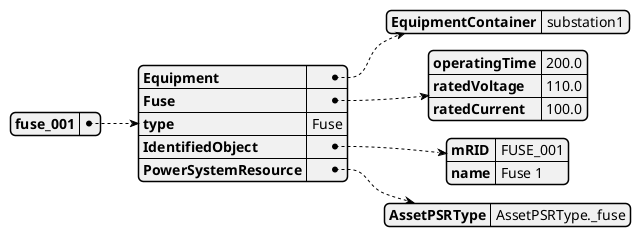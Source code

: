 @startjson
{
  "fuse_001": {
    "Equipment": {
      "EquipmentContainer": "substation1"
    },
    "Fuse": {
      "operatingTime": "200.0",
      "ratedVoltage": "110.0",
      "ratedCurrent": "100.0"
    },
    "type": "Fuse",
    "IdentifiedObject": {
      "mRID": "FUSE_001",
      "name": "Fuse 1"
    },
    "PowerSystemResource": {
      "AssetPSRType": "AssetPSRType._fuse"
    }
  }
}
@endjson
